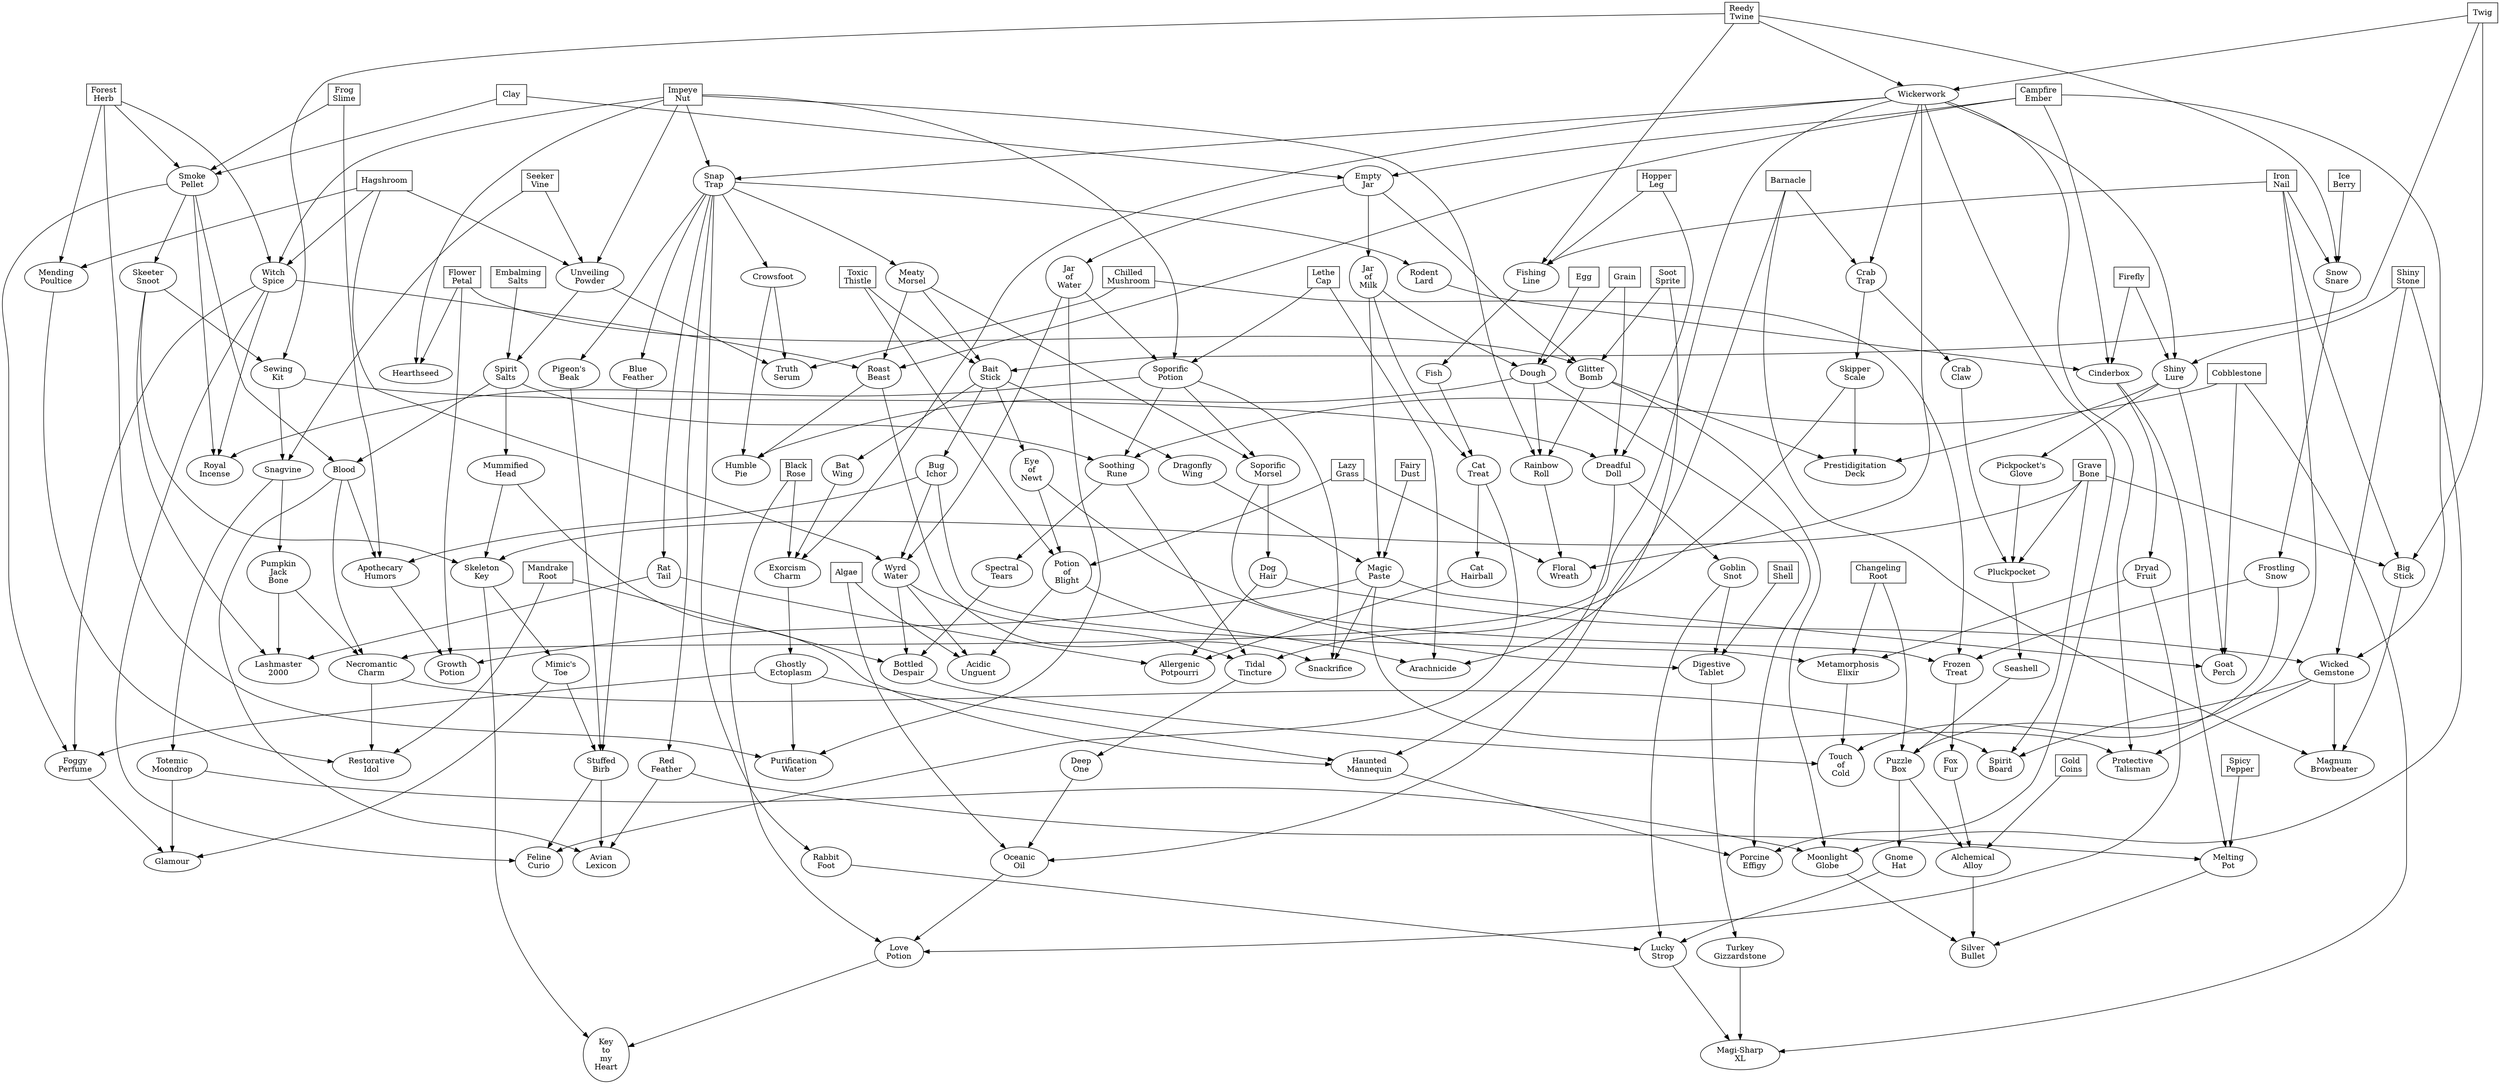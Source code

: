 digraph "recipes" {
	ranksep=1.5
	node [shape=box] "Algae";
	node [shape=box] "Barnacle";
	node [shape=box] "Black\nRose";
	node [shape=box] "Campfire\nEmber";
	node [shape=box] "Changeling\nRoot";
	node [shape=box] "Chilled\nMushroom";
	node [shape=box] "Clay";
	node [shape=box] "Cobblestone";
	node [shape=box] "Egg";
	node [shape=box] "Embalming\nSalts";
	node [shape=box] "Fairy\nDust";
	node [shape=box] "Firefly";
	node [shape=box] "Flower\nPetal";
	node [shape=box] "Forest\nHerb";
	node [shape=box] "Frog\nSlime";
	node [shape=box] "Gold\nCoins";
	node [shape=box] "Grain";
	node [shape=box] "Grave\nBone";
	node [shape=box] "Hagshroom";
	node [shape=box] "Hopper\nLeg";
	node [shape=box] "Ice\nBerry";
	node [shape=box] "Impeye\nNut";
	node [shape=box] "Iron\nNail";
	node [shape=box] "Lazy\nGrass";
	node [shape=box] "Lethe\nCap";
	node [shape=box] "Mandrake\nRoot";
	node [shape=box] "Reedy\nTwine";
	node [shape=box] "Seeker\nVine";
	node [shape=box] "Shiny\nStone";
	node [shape=box] "Snail\nShell";
	node [shape=box] "Soot\nSprite";
	node [shape=box] "Spicy\nPepper";
	node [shape=box] "Toxic\nThistle";
	node [shape=box] "Twig";
	node [shape=ellipse];
	"Bait\nStick" -> "Eye\nof\nNewt" [weight=5,weight=5]
	"Bait\nStick" -> "Bat\nWing" [weight=5,weight=5]
	"Bait\nStick" -> "Bug\nIchor" [weight=5,weight=5]
	"Bait\nStick" -> "Dragonfly\nWing" [weight=1,weight=15]
	"Cat\nTreat" -> "Cat\nHairball" [weight=1,weight=15]
	"Crab\nTrap" -> "Crab\nClaw" [weight=5,weight=5]
	"Crab\nTrap" -> "Skipper\nScale" [weight=5,weight=5]
	"Cinderbox" -> "Dryad\nFruit" [weight=5,weight=5]
	"Digestive\nTablet" -> "Turkey\nGizzardstone" [weight=5,weight=5]
	"Dreadful\nDoll" -> "Goblin\nSnot" [weight=5,weight=5]
	"Empty\nJar" -> "Jar\nof\nWater" [weight=5,weight=5]
	"Empty\nJar" -> "Jar\nof\nMilk" [weight=5,weight=5]
	"Exorcism\nCharm" -> "Ghostly\nEctoplasm" [weight=5,weight=5]
	"Fishing\nLine" -> "Fish" [weight=5,weight=5]
	"Frozen\nTreat" -> "Fox\nFur" [weight=5,weight=5]
	"Pluckpocket" -> "Seashell" [weight=5,weight=5]
	"Puzzle\nBox" -> "Gnome\nHat" [weight=5,weight=5]
	"Shiny\nLure" -> "Pickpocket's\nGlove" [weight=5,weight=5]
	"Skeleton\nKey" -> "Mimic's\nToe" [weight=5,weight=5]
	"Smoke\nPellet" -> "Blood" [weight=1,weight=15]
	"Smoke\nPellet" -> "Skeeter\nSnoot" [weight=5,weight=5]
	"Snagvine" -> "Pumpkin\nJack\nBone" [weight=1,weight=15]
	"Snagvine" -> "Totemic\nMoondrop" [weight=5,weight=5]
	"Snap\nTrap" -> "Blue\nFeather" [weight=5,weight=5]
	"Snap\nTrap" -> "Crowsfoot" [weight=1,weight=15]
	"Snap\nTrap" -> "Meaty\nMorsel" [weight=5,weight=5]
	"Snap\nTrap" -> "Pigeon's\nBeak" [weight=5,weight=5]
	"Snap\nTrap" -> "Rabbit\nFoot" [weight=5,weight=5]
	"Snap\nTrap" -> "Rat\nTail" [weight=1,weight=15]
	"Snap\nTrap" -> "Red\nFeather" [weight=5,weight=5]
	"Snap\nTrap" -> "Rodent\nLard" [weight=5,weight=5]
	"Snow\nSnare" -> "Frostling\nSnow" [weight=5,weight=5]
	"Soothing\nRune" -> "Spectral\nTears" [weight=1,weight=15]
	"Soporific\nMorsel" -> "Dog\nHair" [weight=1,weight=15]
	"Spirit\nSalts" -> "Blood" [weight=1,weight=15]
	"Spirit\nSalts" -> "Mummified\nHead" [weight=5,weight=5]
	"Tidal\nTincture" -> "Deep\nOne" [weight=5,weight=5]
	"Forest\nHerb" -> "Mending\nPoultice" [weight=1,weight=15]
	"Hagshroom" -> "Mending\nPoultice" [weight=1,weight=15]
	"Clay" -> "Empty\nJar" [weight=5,weight=5]
	"Campfire\nEmber" -> "Empty\nJar" [weight=5,weight=5]
	"Hagshroom" -> "Unveiling\nPowder" [weight=5,weight=5]
	"Seeker\nVine" -> "Unveiling\nPowder" [weight=5,weight=5]
	"Impeye\nNut" -> "Unveiling\nPowder" [weight=5,weight=5]
	"Impeye\nNut" -> "Hearthseed" [weight=1,weight=15]
	"Flower\nPetal" -> "Hearthseed" [weight=1,weight=15]
	"Impeye\nNut" -> "Snap\nTrap" [weight=5,weight=5]
	"Wickerwork" -> "Snap\nTrap" [weight=5,weight=5]
	"Soporific\nPotion" -> "Soporific\nMorsel" [weight=5,weight=5]
	"Meaty\nMorsel" -> "Soporific\nMorsel" [weight=5,weight=5]
	"Toxic\nThistle" -> "Bait\nStick" [weight=5,weight=5]
	"Twig" -> "Bait\nStick" [weight=5,weight=5]
	"Meaty\nMorsel" -> "Bait\nStick" [weight=5,weight=5]
	"Frog\nSlime" -> "Smoke\nPellet" [weight=5,weight=5]
	"Forest\nHerb" -> "Smoke\nPellet" [weight=5,weight=5]
	"Clay" -> "Smoke\nPellet" [weight=5,weight=5]
	"Snail\nShell" -> "Digestive\nTablet" [weight=5,weight=5]
	"Eye\nof\nNewt" -> "Digestive\nTablet" [weight=5,weight=5]
	"Goblin\nSnot" -> "Digestive\nTablet" [weight=5,weight=5]
	"Wicked\nGemstone" -> "Protective\nTalisman" [weight=1,weight=15]
	"Magic\nPaste" -> "Protective\nTalisman" [weight=1,weight=15]
	"Wickerwork" -> "Protective\nTalisman" [weight=1,weight=15]
	"Seeker\nVine" -> "Snagvine" [weight=5,weight=5]
	"Sewing\nKit" -> "Snagvine" [weight=5,weight=5]
	"Campfire\nEmber" -> "Cinderbox" [weight=5,weight=5]
	"Rodent\nLard" -> "Cinderbox" [weight=5,weight=5]
	"Firefly" -> "Cinderbox" [weight=5,weight=5]
	"Soporific\nPotion" -> "Snackrifice" [weight=1,weight=15]
	"Roast\nBeast" -> "Snackrifice" [weight=1,weight=15]
	"Magic\nPaste" -> "Snackrifice" [weight=1,weight=15]
	"Smoke\nPellet" -> "Royal\nIncense" [weight=1,weight=15]
	"Witch\nSpice" -> "Royal\nIncense" [weight=1,weight=15]
	"Soporific\nPotion" -> "Royal\nIncense" [weight=1,weight=15]
	"Shiny\nStone" -> "Shiny\nLure" [weight=5,weight=5]
	"Firefly" -> "Shiny\nLure" [weight=5,weight=5]
	"Wickerwork" -> "Shiny\nLure" [weight=5,weight=5]
	"Empty\nJar" -> "Glitter\nBomb" [weight=5,weight=5]
	"Soot\nSprite" -> "Glitter\nBomb" [weight=5,weight=5]
	"Flower\nPetal" -> "Glitter\nBomb" [weight=5,weight=5]
	"Ghostly\nEctoplasm" -> "Purification\nWater" [weight=1,weight=15]
	"Jar\nof\nWater" -> "Purification\nWater" [weight=1,weight=15]
	"Forest\nHerb" -> "Purification\nWater" [weight=1,weight=15]
	"Grave\nBone" -> "Skeleton\nKey" [weight=5,weight=5]
	"Mummified\nHead" -> "Skeleton\nKey" [weight=5,weight=5]
	"Skeeter\nSnoot" -> "Skeleton\nKey" [weight=5,weight=5]
	"Love\nPotion" -> "Key\nto\nmy\nHeart" [weight=5,weight=5]
	"Skeleton\nKey" -> "Key\nto\nmy\nHeart" [weight=5,weight=5]
	"Grave\nBone" -> "Pluckpocket" [weight=5,weight=5]
	"Crab\nClaw" -> "Pluckpocket" [weight=5,weight=5]
	"Pickpocket's\nGlove" -> "Pluckpocket" [weight=5,weight=5]
	"Wyrd\nWater" -> "Acidic\nUnguent" [weight=1,weight=15]
	"Algae" -> "Acidic\nUnguent" [weight=1,weight=15]
	"Potion\nof\nBlight" -> "Acidic\nUnguent" [weight=1,weight=15]
	"Wyrd\nWater" -> "Tidal\nTincture" [weight=5,weight=5]
	"Skipper\nScale" -> "Tidal\nTincture" [weight=5,weight=5]
	"Soothing\nRune" -> "Tidal\nTincture" [weight=5,weight=5]
	"Reedy\nTwine" -> "Fishing\nLine" [weight=5,weight=5]
	"Iron\nNail" -> "Fishing\nLine" [weight=5,weight=5]
	"Hopper\nLeg" -> "Fishing\nLine" [weight=5,weight=5]
	"Barnacle" -> "Crab\nTrap" [weight=5,weight=5]
	"Wickerwork" -> "Crab\nTrap" [weight=5,weight=5]
	"Changeling\nRoot" -> "Puzzle\nBox" [weight=5,weight=5]
	"Iron\nNail" -> "Puzzle\nBox" [weight=5,weight=5]
	"Seashell" -> "Puzzle\nBox" [weight=5,weight=5]
	"Fish" -> "Cat\nTreat" [weight=5,weight=5]
	"Jar\nof\nMilk" -> "Cat\nTreat" [weight=5,weight=5]
	"Cat\nTreat" -> "Feline\nCurio" [weight=5,weight=5]
	"Witch\nSpice" -> "Feline\nCurio" [weight=5,weight=5]
	"Stuffed\nBirb" -> "Feline\nCurio" [weight=5,weight=5]
	"Glitter\nBomb" -> "Prestidigitation\nDeck" [weight=1,weight=15]
	"Shiny\nLure" -> "Prestidigitation\nDeck" [weight=1,weight=15]
	"Skipper\nScale" -> "Prestidigitation\nDeck" [weight=1,weight=15]
	"Mandrake\nRoot" -> "Restorative\nIdol" [weight=1,weight=15]
	"Necromantic\nCharm" -> "Restorative\nIdol" [weight=1,weight=15]
	"Mending\nPoultice" -> "Restorative\nIdol" [weight=1,weight=15]
	"Soot\nSprite" -> "Arachnicide" [weight=1,weight=15]
	"Potion\nof\nBlight" -> "Arachnicide" [weight=1,weight=15]
	"Lethe\nCap" -> "Arachnicide" [weight=1,weight=15]
	"Embalming\nSalts" -> "Spirit\nSalts" [weight=5,weight=5]
	"Unveiling\nPowder" -> "Spirit\nSalts" [weight=5,weight=5]
	"Spirit\nSalts" -> "Soothing\nRune" [weight=5,weight=5]
	"Soporific\nPotion" -> "Soothing\nRune" [weight=5,weight=5]
	"Cobblestone" -> "Soothing\nRune" [weight=5,weight=5]
	"Wickerwork" -> "Exorcism\nCharm" [weight=5,weight=5]
	"Black\nRose" -> "Exorcism\nCharm" [weight=5,weight=5]
	"Bat\nWing" -> "Exorcism\nCharm" [weight=5,weight=5]
	"Spectral\nTears" -> "Bottled\nDespair" [weight=1,weight=15]
	"Mandrake\nRoot" -> "Bottled\nDespair" [weight=1,weight=15]
	"Wyrd\nWater" -> "Bottled\nDespair" [weight=1,weight=15]
	"Grain" -> "Dreadful\nDoll" [weight=5,weight=5]
	"Hopper\nLeg" -> "Dreadful\nDoll" [weight=5,weight=5]
	"Sewing\nKit" -> "Dreadful\nDoll" [weight=5,weight=5]
	"Dreadful\nDoll" -> "Haunted\nMannequin" [weight=5,weight=5]
	"Mummified\nHead" -> "Haunted\nMannequin" [weight=5,weight=5]
	"Ghostly\nEctoplasm" -> "Haunted\nMannequin" [weight=5,weight=5]
	"Grave\nBone" -> "Spirit\nBoard" [weight=1,weight=15]
	"Necromantic\nCharm" -> "Spirit\nBoard" [weight=1,weight=15]
	"Wicked\nGemstone" -> "Spirit\nBoard" [weight=1,weight=15]
	"Cinderbox" -> "Melting\nPot" [weight=5,weight=5]
	"Spicy\nPepper" -> "Melting\nPot" [weight=5,weight=5]
	"Red\nFeather" -> "Melting\nPot" [weight=5,weight=5]
	"Mimic's\nToe" -> "Glamour" [weight=1,weight=15]
	"Totemic\nMoondrop" -> "Glamour" [weight=1,weight=15]
	"Foggy\nPerfume" -> "Glamour" [weight=1,weight=15]
	"Unveiling\nPowder" -> "Truth\nSerum" [weight=1,weight=15]
	"Crowsfoot" -> "Truth\nSerum" [weight=1,weight=15]
	"Chilled\nMushroom" -> "Truth\nSerum" [weight=1,weight=15]
	"Lazy\nGrass" -> "Floral\nWreath" [weight=1,weight=15]
	"Wickerwork" -> "Floral\nWreath" [weight=1,weight=15]
	"Rainbow\nRoll" -> "Floral\nWreath" [weight=1,weight=15]
	"Ice\nBerry" -> "Snow\nSnare" [weight=5,weight=5]
	"Reedy\nTwine" -> "Snow\nSnare" [weight=5,weight=5]
	"Iron\nNail" -> "Snow\nSnare" [weight=5,weight=5]
	"Soporific\nMorsel" -> "Frozen\nTreat" [weight=5,weight=5]
	"Frostling\nSnow" -> "Frozen\nTreat" [weight=5,weight=5]
	"Chilled\nMushroom" -> "Frozen\nTreat" [weight=5,weight=5]
	"Frostling\nSnow" -> "Touch\nof\nCold" [weight=1,weight=15]
	"Bottled\nDespair" -> "Touch\nof\nCold" [weight=1,weight=15]
	"Metamorphosis\nElixir" -> "Touch\nof\nCold" [weight=1,weight=15]
	"Cobblestone" -> "Goat\nPerch" [weight=1,weight=15]
	"Magic\nPaste" -> "Goat\nPerch" [weight=1,weight=15]
	"Shiny\nLure" -> "Goat\nPerch" [weight=1,weight=15]
	"Red\nFeather" -> "Avian\nLexicon" [weight=1,weight=15]
	"Stuffed\nBirb" -> "Avian\nLexicon" [weight=1,weight=15]
	"Blood" -> "Avian\nLexicon" [weight=1,weight=15]
	"Reedy\nTwine" -> "Wickerwork" [weight=5,weight=5]
	"Twig" -> "Wickerwork" [weight=5,weight=5]
	"Lethe\nCap" -> "Soporific\nPotion" [weight=5,weight=5]
	"Jar\nof\nWater" -> "Soporific\nPotion" [weight=5,weight=5]
	"Impeye\nNut" -> "Soporific\nPotion" [weight=5,weight=5]
	"Dragonfly\nWing" -> "Magic\nPaste" [weight=1,weight=15]
	"Fairy\nDust" -> "Magic\nPaste" [weight=1,weight=15]
	"Jar\nof\nMilk" -> "Magic\nPaste" [weight=1,weight=15]
	"Jar\nof\nWater" -> "Wyrd\nWater" [weight=5,weight=5]
	"Hagshroom" -> "Wyrd\nWater" [weight=5,weight=5]
	"Bug\nIchor" -> "Wyrd\nWater" [weight=5,weight=5]
	"Blood" -> "Apothecary\nHumors" [weight=1,weight=15]
	"Bug\nIchor" -> "Apothecary\nHumors" [weight=1,weight=15]
	"Frog\nSlime" -> "Apothecary\nHumors" [weight=1,weight=15]
	"Pumpkin\nJack\nBone" -> "Necromantic\nCharm" [weight=1,weight=15]
	"Blood" -> "Necromantic\nCharm" [weight=1,weight=15]
	"Wickerwork" -> "Necromantic\nCharm" [weight=1,weight=15]
	"Reedy\nTwine" -> "Sewing\nKit" [weight=5,weight=5]
	"Skeeter\nSnoot" -> "Sewing\nKit" [weight=5,weight=5]
	"Hagshroom" -> "Witch\nSpice" [weight=5,weight=5]
	"Impeye\nNut" -> "Witch\nSpice" [weight=5,weight=5]
	"Forest\nHerb" -> "Witch\nSpice" [weight=5,weight=5]
	"Meaty\nMorsel" -> "Roast\nBeast" [weight=1,weight=15]
	"Witch\nSpice" -> "Roast\nBeast" [weight=1,weight=15]
	"Campfire\nEmber" -> "Roast\nBeast" [weight=1,weight=15]
	"Egg" -> "Dough" [weight=5,weight=5]
	"Grain" -> "Dough" [weight=5,weight=5]
	"Jar\nof\nMilk" -> "Dough" [weight=5,weight=5]
	"Roast\nBeast" -> "Humble\nPie" [weight=1,weight=15]
	"Dough" -> "Humble\nPie" [weight=1,weight=15]
	"Crowsfoot" -> "Humble\nPie" [weight=1,weight=15]
	"Impeye\nNut" -> "Rainbow\nRoll" [weight=1,weight=15]
	"Dough" -> "Rainbow\nRoll" [weight=1,weight=15]
	"Glitter\nBomb" -> "Rainbow\nRoll" [weight=1,weight=15]
	"Shiny\nStone" -> "Moonlight\nGlobe" [weight=5,weight=5]
	"Totemic\nMoondrop" -> "Moonlight\nGlobe" [weight=5,weight=5]
	"Glitter\nBomb" -> "Moonlight\nGlobe" [weight=5,weight=5]
	"Campfire\nEmber" -> "Wicked\nGemstone" [weight=1,weight=15]
	"Shiny\nStone" -> "Wicked\nGemstone" [weight=1,weight=15]
	"Dog\nHair" -> "Wicked\nGemstone" [weight=1,weight=15]
	"Dryad\nFruit" -> "Metamorphosis\nElixir" [weight=1,weight=15]
	"Bug\nIchor" -> "Metamorphosis\nElixir" [weight=1,weight=15]
	"Changeling\nRoot" -> "Metamorphosis\nElixir" [weight=1,weight=15]
	"Apothecary\nHumors" -> "Growth\nPotion" [weight=1,weight=15]
	"Magic\nPaste" -> "Growth\nPotion" [weight=1,weight=15]
	"Flower\nPetal" -> "Growth\nPotion" [weight=1,weight=15]
	"Toxic\nThistle" -> "Potion\nof\nBlight" [weight=1,weight=15]
	"Lazy\nGrass" -> "Potion\nof\nBlight" [weight=1,weight=15]
	"Eye\nof\nNewt" -> "Potion\nof\nBlight" [weight=1,weight=15]
	"Pigeon's\nBeak" -> "Stuffed\nBirb" [weight=5,weight=5]
	"Mimic's\nToe" -> "Stuffed\nBirb" [weight=5,weight=5]
	"Blue\nFeather" -> "Stuffed\nBirb" [weight=5,weight=5]
	"Dog\nHair" -> "Allergenic\nPotpourri" [weight=1,weight=15]
	"Cat\nHairball" -> "Allergenic\nPotpourri" [weight=1,weight=15]
	"Rat\nTail" -> "Allergenic\nPotpourri" [weight=1,weight=15]
	"Smoke\nPellet" -> "Foggy\nPerfume" [weight=1,weight=15]
	"Witch\nSpice" -> "Foggy\nPerfume" [weight=1,weight=15]
	"Ghostly\nEctoplasm" -> "Foggy\nPerfume" [weight=1,weight=15]
	"Barnacle" -> "Oceanic\nOil" [weight=5,weight=5]
	"Algae" -> "Oceanic\nOil" [weight=5,weight=5]
	"Deep\nOne" -> "Oceanic\nOil" [weight=5,weight=5]
	"Black\nRose" -> "Love\nPotion" [weight=5,weight=5]
	"Dryad\nFruit" -> "Love\nPotion" [weight=5,weight=5]
	"Oceanic\nOil" -> "Love\nPotion" [weight=5,weight=5]
	"Fox\nFur" -> "Alchemical\nAlloy" [weight=5,weight=5]
	"Gold\nCoins" -> "Alchemical\nAlloy" [weight=5,weight=5]
	"Puzzle\nBox" -> "Alchemical\nAlloy" [weight=5,weight=5]
	"Alchemical\nAlloy" -> "Silver\nBullet" [weight=5,weight=5]
	"Melting\nPot" -> "Silver\nBullet" [weight=5,weight=5]
	"Moonlight\nGlobe" -> "Silver\nBullet" [weight=5,weight=5]
	"Dough" -> "Porcine\nEffigy" [weight=5,weight=5]
	"Wickerwork" -> "Porcine\nEffigy" [weight=5,weight=5]
	"Haunted\nMannequin" -> "Porcine\nEffigy" [weight=5,weight=5]
	"Grave\nBone" -> "Big\nStick" [weight=1,weight=15]
	"Twig" -> "Big\nStick" [weight=1,weight=15]
	"Iron\nNail" -> "Big\nStick" [weight=1,weight=15]
	"Barnacle" -> "Magnum\nBrowbeater" [weight=1,weight=15]
	"Wicked\nGemstone" -> "Magnum\nBrowbeater" [weight=1,weight=15]
	"Big\nStick" -> "Magnum\nBrowbeater" [weight=1,weight=15]
	"Rat\nTail" -> "Lashmaster\n2000" [weight=1,weight=15]
	"Skeeter\nSnoot" -> "Lashmaster\n2000" [weight=1,weight=15]
	"Pumpkin\nJack\nBone" -> "Lashmaster\n2000" [weight=1,weight=15]
	"Rabbit\nFoot" -> "Lucky\nStrop" [weight=5,weight=5]
	"Goblin\nSnot" -> "Lucky\nStrop" [weight=5,weight=5]
	"Gnome\nHat" -> "Lucky\nStrop" [weight=5,weight=5]
	"Turkey\nGizzardstone" -> "Magi-Sharp\nXL" [weight=5,weight=5]
	"Cobblestone" -> "Magi-Sharp\nXL" [weight=5,weight=5]
	"Lucky\nStrop" -> "Magi-Sharp\nXL" [weight=5,weight=5]
}
